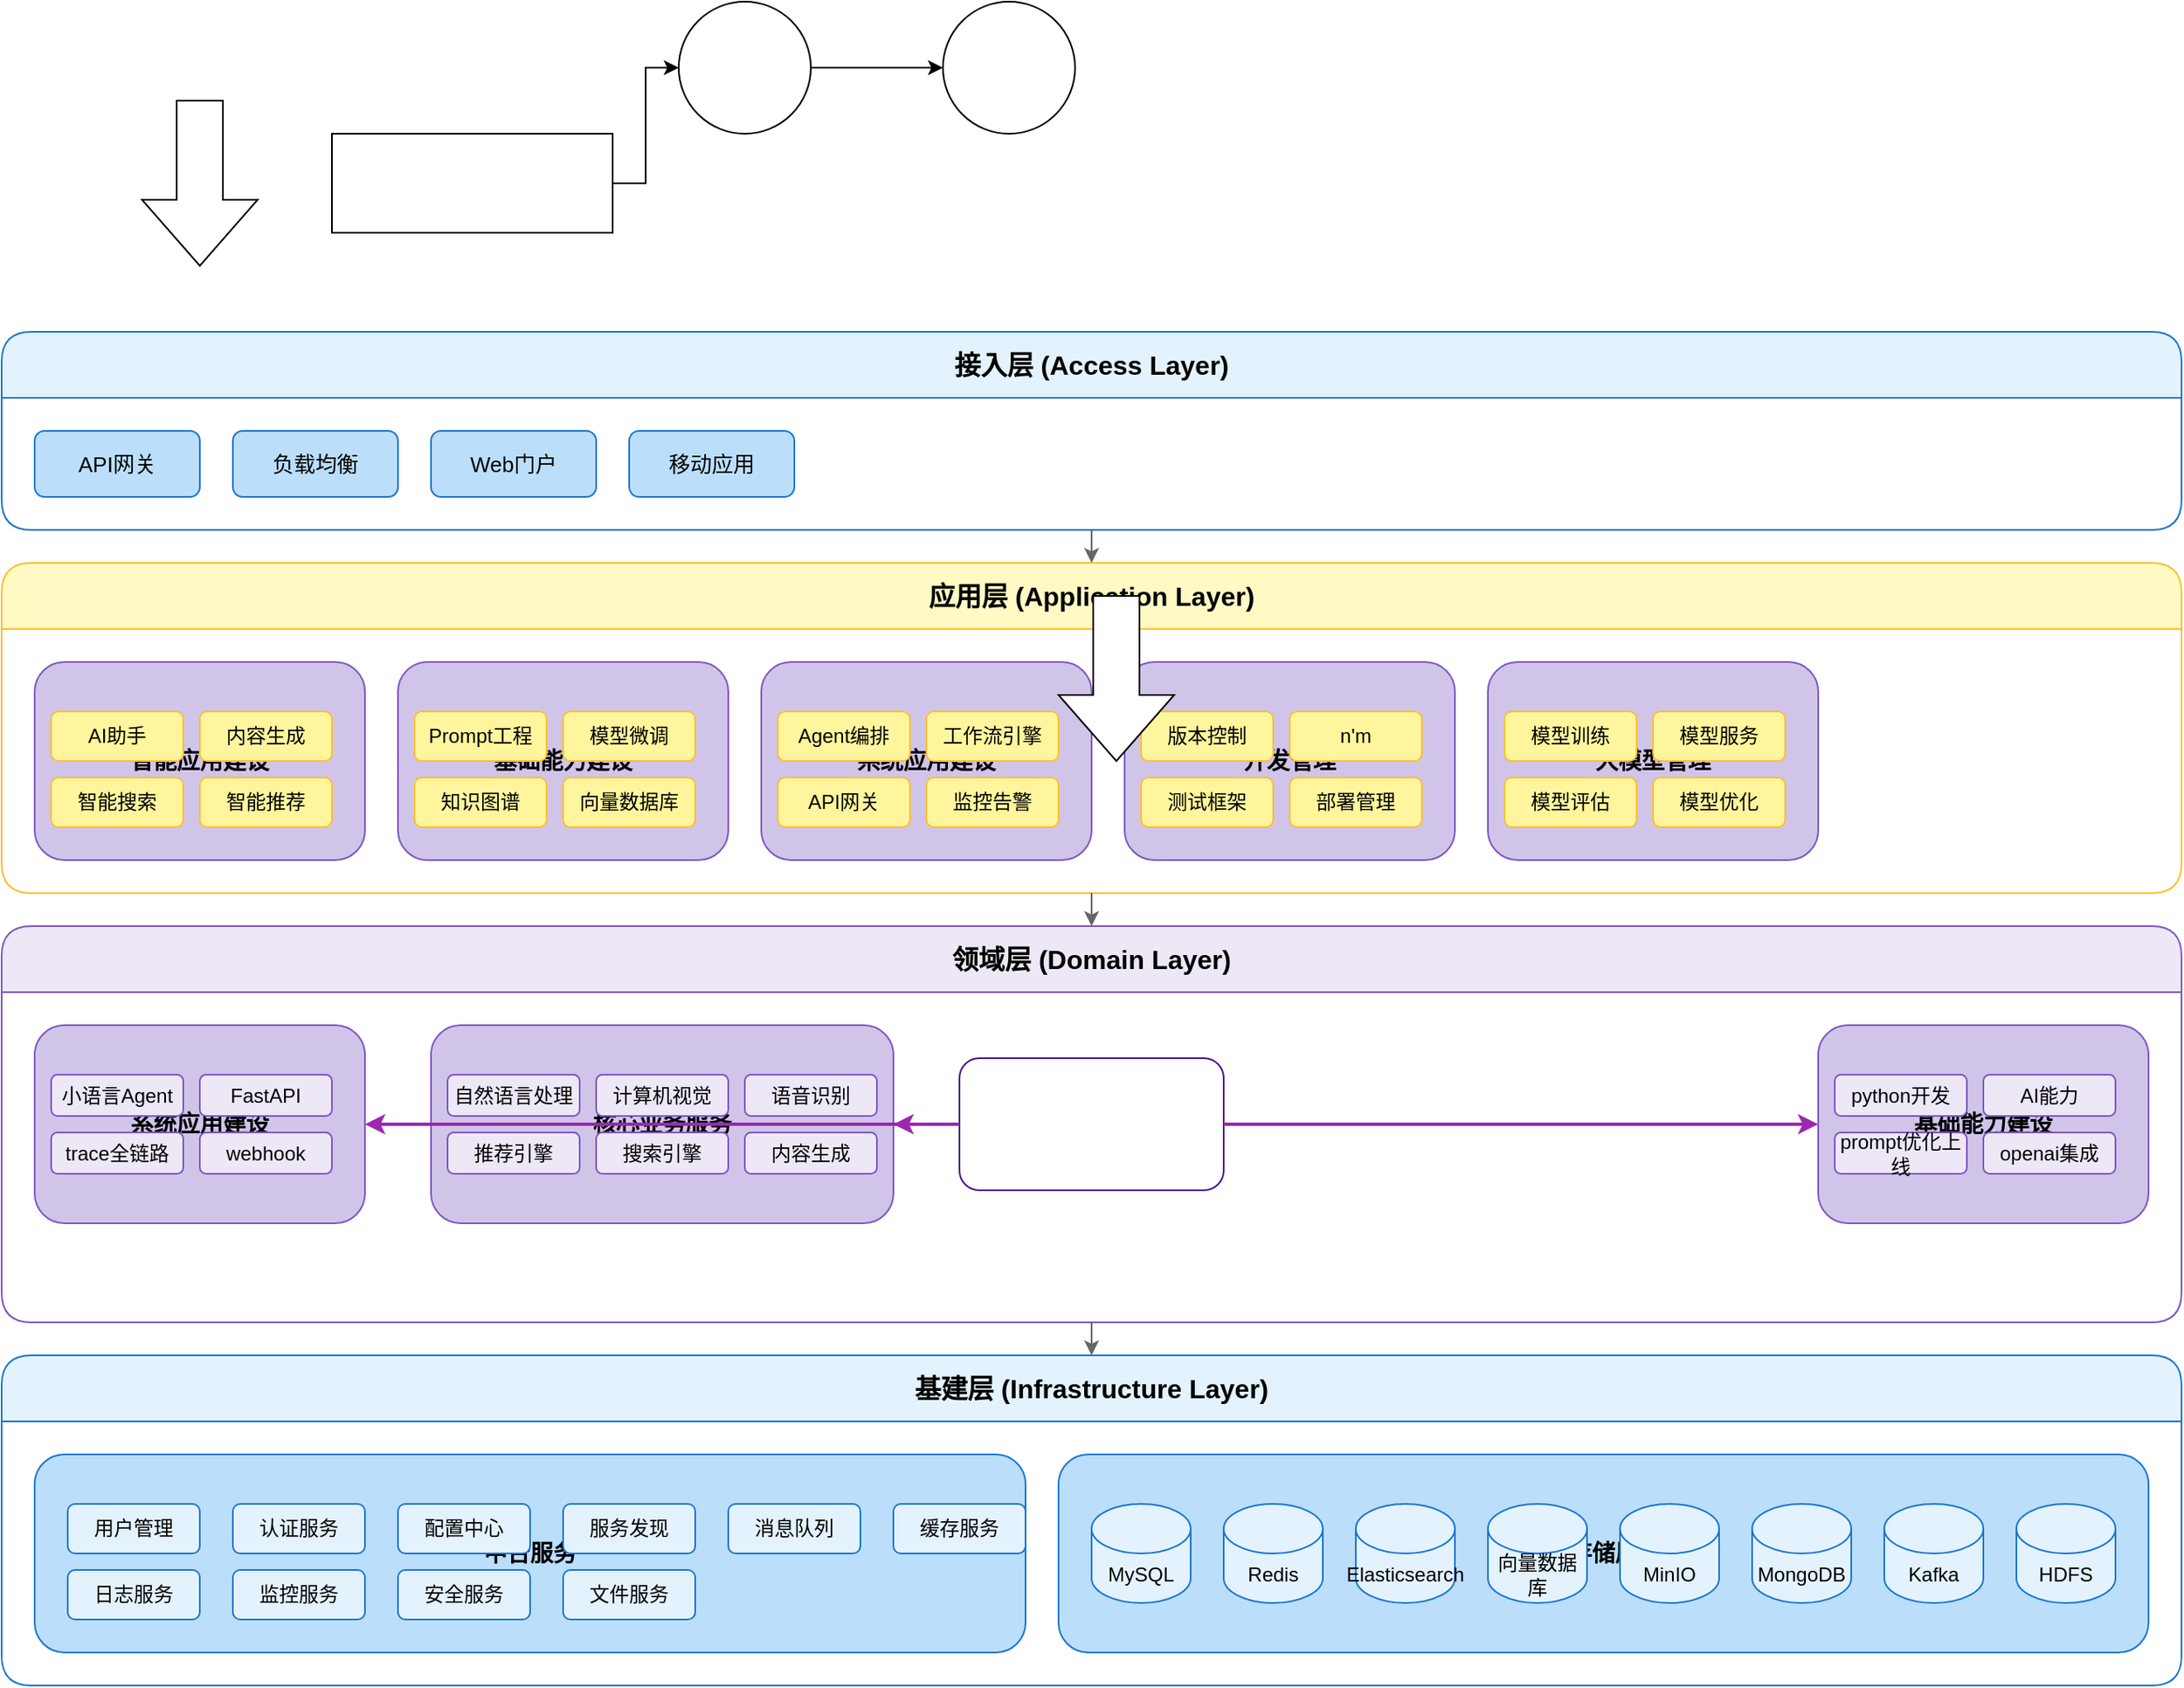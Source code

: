 <mxfile version="27.2.0">
  <diagram name="AI业务全景架构图" id="EYkGowaYEzDBcUyDAu71">
    <mxGraphModel dx="1426" dy="1966" grid="0" gridSize="10" guides="1" tooltips="1" connect="1" arrows="1" fold="1" page="1" pageScale="1" pageWidth="827" pageHeight="1169" background="none" math="0" shadow="0">
      <root>
        <mxCell id="0" />
        <mxCell id="1" parent="0" />
        <mxCell id="FgPwuLy-kUzGSYhEtQgn-1" value="接入层 (Access Layer)" style="swimlane;whiteSpace=wrap;html=1;fillColor=#e3f2fd;strokeColor=#1976d2;fontSize=16;fontStyle=1;startSize=40;rounded=1;" vertex="1" parent="1">
          <mxGeometry x="40" y="40" width="1320" height="120" as="geometry" />
        </mxCell>
        <mxCell id="FgPwuLy-kUzGSYhEtQgn-2" value="API网关" style="rounded=1;whiteSpace=wrap;html=1;fillColor=#bbdefb;strokeColor=#1976d2;fontSize=13;" vertex="1" parent="FgPwuLy-kUzGSYhEtQgn-1">
          <mxGeometry x="20" y="60" width="100" height="40" as="geometry" />
        </mxCell>
        <mxCell id="FgPwuLy-kUzGSYhEtQgn-3" value="负载均衡" style="rounded=1;whiteSpace=wrap;html=1;fillColor=#bbdefb;strokeColor=#1976d2;fontSize=13;" vertex="1" parent="FgPwuLy-kUzGSYhEtQgn-1">
          <mxGeometry x="140" y="60" width="100" height="40" as="geometry" />
        </mxCell>
        <mxCell id="FgPwuLy-kUzGSYhEtQgn-4" value="Web门户" style="rounded=1;whiteSpace=wrap;html=1;fillColor=#bbdefb;strokeColor=#1976d2;fontSize=13;" vertex="1" parent="FgPwuLy-kUzGSYhEtQgn-1">
          <mxGeometry x="260" y="60" width="100" height="40" as="geometry" />
        </mxCell>
        <mxCell id="FgPwuLy-kUzGSYhEtQgn-5" value="移动应用" style="rounded=1;whiteSpace=wrap;html=1;fillColor=#bbdefb;strokeColor=#1976d2;fontSize=13;" vertex="1" parent="FgPwuLy-kUzGSYhEtQgn-1">
          <mxGeometry x="380" y="60" width="100" height="40" as="geometry" />
        </mxCell>
        <mxCell id="FgPwuLy-kUzGSYhEtQgn-6" value="应用层 (Application Layer)" style="swimlane;whiteSpace=wrap;html=1;fillColor=#fff9c4;strokeColor=#fbc02d;fontSize=16;fontStyle=1;startSize=40;rounded=1;" vertex="1" parent="1">
          <mxGeometry x="40" y="180" width="1320" height="200" as="geometry" />
        </mxCell>
        <mxCell id="FgPwuLy-kUzGSYhEtQgn-7" value="智能应用建设" style="rounded=1;whiteSpace=wrap;html=1;fillColor=#d1c4e9;strokeColor=#7e57c2;fontSize=14;fontStyle=1;" vertex="1" parent="FgPwuLy-kUzGSYhEtQgn-6">
          <mxGeometry x="20" y="60" width="200" height="120" as="geometry" />
        </mxCell>
        <mxCell id="FgPwuLy-kUzGSYhEtQgn-8" value="AI助手" style="rounded=1;whiteSpace=wrap;html=1;fillColor=#fff59d;strokeColor=#fbc02d;fontSize=12;" vertex="1" parent="FgPwuLy-kUzGSYhEtQgn-7">
          <mxGeometry x="10" y="30" width="80" height="30" as="geometry" />
        </mxCell>
        <mxCell id="FgPwuLy-kUzGSYhEtQgn-9" value="内容生成" style="rounded=1;whiteSpace=wrap;html=1;fillColor=#fff59d;strokeColor=#fbc02d;fontSize=12;" vertex="1" parent="FgPwuLy-kUzGSYhEtQgn-7">
          <mxGeometry x="100" y="30" width="80" height="30" as="geometry" />
        </mxCell>
        <mxCell id="FgPwuLy-kUzGSYhEtQgn-10" value="智能搜索" style="rounded=1;whiteSpace=wrap;html=1;fillColor=#fff59d;strokeColor=#fbc02d;fontSize=12;" vertex="1" parent="FgPwuLy-kUzGSYhEtQgn-7">
          <mxGeometry x="10" y="70" width="80" height="30" as="geometry" />
        </mxCell>
        <mxCell id="FgPwuLy-kUzGSYhEtQgn-11" value="智能推荐" style="rounded=1;whiteSpace=wrap;html=1;fillColor=#fff59d;strokeColor=#fbc02d;fontSize=12;" vertex="1" parent="FgPwuLy-kUzGSYhEtQgn-7">
          <mxGeometry x="100" y="70" width="80" height="30" as="geometry" />
        </mxCell>
        <mxCell id="FgPwuLy-kUzGSYhEtQgn-12" value="基础能力建设" style="rounded=1;whiteSpace=wrap;html=1;fillColor=#d1c4e9;strokeColor=#7e57c2;fontSize=14;fontStyle=1;" vertex="1" parent="FgPwuLy-kUzGSYhEtQgn-6">
          <mxGeometry x="240" y="60" width="200" height="120" as="geometry" />
        </mxCell>
        <mxCell id="FgPwuLy-kUzGSYhEtQgn-13" value="Prompt工程" style="rounded=1;whiteSpace=wrap;html=1;fillColor=#fff59d;strokeColor=#fbc02d;fontSize=12;" vertex="1" parent="FgPwuLy-kUzGSYhEtQgn-12">
          <mxGeometry x="10" y="30" width="80" height="30" as="geometry" />
        </mxCell>
        <mxCell id="FgPwuLy-kUzGSYhEtQgn-14" value="模型微调" style="rounded=1;whiteSpace=wrap;html=1;fillColor=#fff59d;strokeColor=#fbc02d;fontSize=12;" vertex="1" parent="FgPwuLy-kUzGSYhEtQgn-12">
          <mxGeometry x="100" y="30" width="80" height="30" as="geometry" />
        </mxCell>
        <mxCell id="FgPwuLy-kUzGSYhEtQgn-15" value="知识图谱" style="rounded=1;whiteSpace=wrap;html=1;fillColor=#fff59d;strokeColor=#fbc02d;fontSize=12;" vertex="1" parent="FgPwuLy-kUzGSYhEtQgn-12">
          <mxGeometry x="10" y="70" width="80" height="30" as="geometry" />
        </mxCell>
        <mxCell id="FgPwuLy-kUzGSYhEtQgn-16" value="向量数据库" style="rounded=1;whiteSpace=wrap;html=1;fillColor=#fff59d;strokeColor=#fbc02d;fontSize=12;" vertex="1" parent="FgPwuLy-kUzGSYhEtQgn-12">
          <mxGeometry x="100" y="70" width="80" height="30" as="geometry" />
        </mxCell>
        <mxCell id="FgPwuLy-kUzGSYhEtQgn-17" value="系统应用建设" style="rounded=1;whiteSpace=wrap;html=1;fillColor=#d1c4e9;strokeColor=#7e57c2;fontSize=14;fontStyle=1;" vertex="1" parent="FgPwuLy-kUzGSYhEtQgn-6">
          <mxGeometry x="460" y="60" width="200" height="120" as="geometry" />
        </mxCell>
        <mxCell id="FgPwuLy-kUzGSYhEtQgn-18" value="Agent编排" style="rounded=1;whiteSpace=wrap;html=1;fillColor=#fff59d;strokeColor=#fbc02d;fontSize=12;" vertex="1" parent="FgPwuLy-kUzGSYhEtQgn-17">
          <mxGeometry x="10" y="30" width="80" height="30" as="geometry" />
        </mxCell>
        <mxCell id="FgPwuLy-kUzGSYhEtQgn-19" value="工作流引擎" style="rounded=1;whiteSpace=wrap;html=1;fillColor=#fff59d;strokeColor=#fbc02d;fontSize=12;" vertex="1" parent="FgPwuLy-kUzGSYhEtQgn-17">
          <mxGeometry x="100" y="30" width="80" height="30" as="geometry" />
        </mxCell>
        <mxCell id="FgPwuLy-kUzGSYhEtQgn-20" value="API网关" style="rounded=1;whiteSpace=wrap;html=1;fillColor=#fff59d;strokeColor=#fbc02d;fontSize=12;" vertex="1" parent="FgPwuLy-kUzGSYhEtQgn-17">
          <mxGeometry x="10" y="70" width="80" height="30" as="geometry" />
        </mxCell>
        <mxCell id="FgPwuLy-kUzGSYhEtQgn-21" value="监控告警" style="rounded=1;whiteSpace=wrap;html=1;fillColor=#fff59d;strokeColor=#fbc02d;fontSize=12;" vertex="1" parent="FgPwuLy-kUzGSYhEtQgn-17">
          <mxGeometry x="100" y="70" width="80" height="30" as="geometry" />
        </mxCell>
        <mxCell id="FgPwuLy-kUzGSYhEtQgn-22" value="开发管理" style="rounded=1;whiteSpace=wrap;html=1;fillColor=#d1c4e9;strokeColor=#7e57c2;fontSize=14;fontStyle=1;" vertex="1" parent="FgPwuLy-kUzGSYhEtQgn-6">
          <mxGeometry x="680" y="60" width="200" height="120" as="geometry" />
        </mxCell>
        <mxCell id="FgPwuLy-kUzGSYhEtQgn-23" value="版本控制" style="rounded=1;whiteSpace=wrap;html=1;fillColor=#fff59d;strokeColor=#fbc02d;fontSize=12;" vertex="1" parent="FgPwuLy-kUzGSYhEtQgn-22">
          <mxGeometry x="10" y="30" width="80" height="30" as="geometry" />
        </mxCell>
        <mxCell id="FgPwuLy-kUzGSYhEtQgn-24" value="n&#39;m" style="rounded=1;whiteSpace=wrap;html=1;fillColor=#fff59d;strokeColor=#fbc02d;fontSize=12;" vertex="1" parent="FgPwuLy-kUzGSYhEtQgn-22">
          <mxGeometry x="100" y="30" width="80" height="30" as="geometry" />
        </mxCell>
        <mxCell id="FgPwuLy-kUzGSYhEtQgn-25" value="测试框架" style="rounded=1;whiteSpace=wrap;html=1;fillColor=#fff59d;strokeColor=#fbc02d;fontSize=12;" vertex="1" parent="FgPwuLy-kUzGSYhEtQgn-22">
          <mxGeometry x="10" y="70" width="80" height="30" as="geometry" />
        </mxCell>
        <mxCell id="FgPwuLy-kUzGSYhEtQgn-26" value="部署管理" style="rounded=1;whiteSpace=wrap;html=1;fillColor=#fff59d;strokeColor=#fbc02d;fontSize=12;" vertex="1" parent="FgPwuLy-kUzGSYhEtQgn-22">
          <mxGeometry x="100" y="70" width="80" height="30" as="geometry" />
        </mxCell>
        <mxCell id="FgPwuLy-kUzGSYhEtQgn-27" value="大模型管理" style="rounded=1;whiteSpace=wrap;html=1;fillColor=#d1c4e9;strokeColor=#7e57c2;fontSize=14;fontStyle=1;" vertex="1" parent="FgPwuLy-kUzGSYhEtQgn-6">
          <mxGeometry x="900" y="60" width="200" height="120" as="geometry" />
        </mxCell>
        <mxCell id="FgPwuLy-kUzGSYhEtQgn-28" value="模型训练" style="rounded=1;whiteSpace=wrap;html=1;fillColor=#fff59d;strokeColor=#fbc02d;fontSize=12;" vertex="1" parent="FgPwuLy-kUzGSYhEtQgn-27">
          <mxGeometry x="10" y="30" width="80" height="30" as="geometry" />
        </mxCell>
        <mxCell id="FgPwuLy-kUzGSYhEtQgn-29" value="模型服务" style="rounded=1;whiteSpace=wrap;html=1;fillColor=#fff59d;strokeColor=#fbc02d;fontSize=12;" vertex="1" parent="FgPwuLy-kUzGSYhEtQgn-27">
          <mxGeometry x="100" y="30" width="80" height="30" as="geometry" />
        </mxCell>
        <mxCell id="FgPwuLy-kUzGSYhEtQgn-30" value="模型评估" style="rounded=1;whiteSpace=wrap;html=1;fillColor=#fff59d;strokeColor=#fbc02d;fontSize=12;" vertex="1" parent="FgPwuLy-kUzGSYhEtQgn-27">
          <mxGeometry x="10" y="70" width="80" height="30" as="geometry" />
        </mxCell>
        <mxCell id="FgPwuLy-kUzGSYhEtQgn-31" value="模型优化" style="rounded=1;whiteSpace=wrap;html=1;fillColor=#fff59d;strokeColor=#fbc02d;fontSize=12;" vertex="1" parent="FgPwuLy-kUzGSYhEtQgn-27">
          <mxGeometry x="100" y="70" width="80" height="30" as="geometry" />
        </mxCell>
        <mxCell id="FgPwuLy-kUzGSYhEtQgn-32" value="领域层 (Domain Layer)" style="swimlane;whiteSpace=wrap;html=1;fillColor=#ede7f6;strokeColor=#7e57c2;fontSize=16;fontStyle=1;startSize=40;rounded=1;" vertex="1" parent="1">
          <mxGeometry x="40" y="400" width="1320" height="240" as="geometry" />
        </mxCell>
        <mxCell id="FgPwuLy-kUzGSYhEtQgn-33" value="AI业务全景" style="rounded=1;whiteSpace=wrap;html=1;fillColor=default;strokeColor=#4a148c;fontSize=16;fontStyle=1;fontColor=white;gradientColor=none;" vertex="1" parent="FgPwuLy-kUzGSYhEtQgn-32">
          <mxGeometry x="580" y="80" width="160" height="80" as="geometry" />
        </mxCell>
        <mxCell id="FgPwuLy-kUzGSYhEtQgn-34" value="系统应用建设" style="rounded=1;whiteSpace=wrap;html=1;fillColor=#d1c4e9;strokeColor=#7e57c2;fontSize=14;fontStyle=1;" vertex="1" parent="FgPwuLy-kUzGSYhEtQgn-32">
          <mxGeometry x="20" y="60" width="200" height="120" as="geometry" />
        </mxCell>
        <mxCell id="FgPwuLy-kUzGSYhEtQgn-35" value="小语言Agent" style="rounded=1;whiteSpace=wrap;html=1;fillColor=#ede7f6;strokeColor=#7e57c2;fontSize=12;" vertex="1" parent="FgPwuLy-kUzGSYhEtQgn-34">
          <mxGeometry x="10" y="30" width="80" height="25" as="geometry" />
        </mxCell>
        <mxCell id="FgPwuLy-kUzGSYhEtQgn-36" value="FastAPI" style="rounded=1;whiteSpace=wrap;html=1;fillColor=#ede7f6;strokeColor=#7e57c2;fontSize=12;" vertex="1" parent="FgPwuLy-kUzGSYhEtQgn-34">
          <mxGeometry x="100" y="30" width="80" height="25" as="geometry" />
        </mxCell>
        <mxCell id="FgPwuLy-kUzGSYhEtQgn-37" value="trace全链路" style="rounded=1;whiteSpace=wrap;html=1;fillColor=#ede7f6;strokeColor=#7e57c2;fontSize=12;" vertex="1" parent="FgPwuLy-kUzGSYhEtQgn-34">
          <mxGeometry x="10" y="65" width="80" height="25" as="geometry" />
        </mxCell>
        <mxCell id="FgPwuLy-kUzGSYhEtQgn-38" value="webhook" style="rounded=1;whiteSpace=wrap;html=1;fillColor=#ede7f6;strokeColor=#7e57c2;fontSize=12;" vertex="1" parent="FgPwuLy-kUzGSYhEtQgn-34">
          <mxGeometry x="100" y="65" width="80" height="25" as="geometry" />
        </mxCell>
        <mxCell id="FgPwuLy-kUzGSYhEtQgn-39" value="基础能力建设" style="rounded=1;whiteSpace=wrap;html=1;fillColor=#d1c4e9;strokeColor=#7e57c2;fontSize=14;fontStyle=1;" vertex="1" parent="FgPwuLy-kUzGSYhEtQgn-32">
          <mxGeometry x="1100" y="60" width="200" height="120" as="geometry" />
        </mxCell>
        <mxCell id="FgPwuLy-kUzGSYhEtQgn-40" value="python开发" style="rounded=1;whiteSpace=wrap;html=1;fillColor=#ede7f6;strokeColor=#7e57c2;fontSize=12;" vertex="1" parent="FgPwuLy-kUzGSYhEtQgn-39">
          <mxGeometry x="10" y="30" width="80" height="25" as="geometry" />
        </mxCell>
        <mxCell id="FgPwuLy-kUzGSYhEtQgn-41" value="AI能力" style="rounded=1;whiteSpace=wrap;html=1;fillColor=#ede7f6;strokeColor=#7e57c2;fontSize=12;" vertex="1" parent="FgPwuLy-kUzGSYhEtQgn-39">
          <mxGeometry x="100" y="30" width="80" height="25" as="geometry" />
        </mxCell>
        <mxCell id="FgPwuLy-kUzGSYhEtQgn-42" value="prompt优化上线" style="rounded=1;whiteSpace=wrap;html=1;fillColor=#ede7f6;strokeColor=#7e57c2;fontSize=12;" vertex="1" parent="FgPwuLy-kUzGSYhEtQgn-39">
          <mxGeometry x="10" y="65" width="80" height="25" as="geometry" />
        </mxCell>
        <mxCell id="FgPwuLy-kUzGSYhEtQgn-43" value="openai集成" style="rounded=1;whiteSpace=wrap;html=1;fillColor=#ede7f6;strokeColor=#7e57c2;fontSize=12;" vertex="1" parent="FgPwuLy-kUzGSYhEtQgn-39">
          <mxGeometry x="100" y="65" width="80" height="25" as="geometry" />
        </mxCell>
        <mxCell id="FgPwuLy-kUzGSYhEtQgn-44" value="核心业务服务" style="rounded=1;whiteSpace=wrap;html=1;fillColor=#d1c4e9;strokeColor=#7e57c2;fontSize=14;fontStyle=1;" vertex="1" parent="FgPwuLy-kUzGSYhEtQgn-32">
          <mxGeometry x="260" y="60" width="280" height="120" as="geometry" />
        </mxCell>
        <mxCell id="FgPwuLy-kUzGSYhEtQgn-45" value="自然语言处理" style="rounded=1;whiteSpace=wrap;html=1;fillColor=#ede7f6;strokeColor=#7e57c2;fontSize=12;" vertex="1" parent="FgPwuLy-kUzGSYhEtQgn-44">
          <mxGeometry x="10" y="30" width="80" height="25" as="geometry" />
        </mxCell>
        <mxCell id="FgPwuLy-kUzGSYhEtQgn-46" value="计算机视觉" style="rounded=1;whiteSpace=wrap;html=1;fillColor=#ede7f6;strokeColor=#7e57c2;fontSize=12;" vertex="1" parent="FgPwuLy-kUzGSYhEtQgn-44">
          <mxGeometry x="100" y="30" width="80" height="25" as="geometry" />
        </mxCell>
        <mxCell id="FgPwuLy-kUzGSYhEtQgn-47" value="语音识别" style="rounded=1;whiteSpace=wrap;html=1;fillColor=#ede7f6;strokeColor=#7e57c2;fontSize=12;" vertex="1" parent="FgPwuLy-kUzGSYhEtQgn-44">
          <mxGeometry x="190" y="30" width="80" height="25" as="geometry" />
        </mxCell>
        <mxCell id="FgPwuLy-kUzGSYhEtQgn-48" value="推荐引擎" style="rounded=1;whiteSpace=wrap;html=1;fillColor=#ede7f6;strokeColor=#7e57c2;fontSize=12;" vertex="1" parent="FgPwuLy-kUzGSYhEtQgn-44">
          <mxGeometry x="10" y="65" width="80" height="25" as="geometry" />
        </mxCell>
        <mxCell id="FgPwuLy-kUzGSYhEtQgn-49" value="搜索引擎" style="rounded=1;whiteSpace=wrap;html=1;fillColor=#ede7f6;strokeColor=#7e57c2;fontSize=12;" vertex="1" parent="FgPwuLy-kUzGSYhEtQgn-44">
          <mxGeometry x="100" y="65" width="80" height="25" as="geometry" />
        </mxCell>
        <mxCell id="FgPwuLy-kUzGSYhEtQgn-50" value="内容生成" style="rounded=1;whiteSpace=wrap;html=1;fillColor=#ede7f6;strokeColor=#7e57c2;fontSize=12;" vertex="1" parent="FgPwuLy-kUzGSYhEtQgn-44">
          <mxGeometry x="190" y="65" width="80" height="25" as="geometry" />
        </mxCell>
        <mxCell id="FgPwuLy-kUzGSYhEtQgn-51" value="基建层 (Infrastructure Layer)" style="swimlane;whiteSpace=wrap;html=1;fillColor=#e3f2fd;strokeColor=#1976d2;fontSize=16;fontStyle=1;startSize=40;rounded=1;" vertex="1" parent="1">
          <mxGeometry x="40" y="660" width="1320" height="200" as="geometry" />
        </mxCell>
        <mxCell id="FgPwuLy-kUzGSYhEtQgn-52" value="中台服务" style="rounded=1;whiteSpace=wrap;html=1;fillColor=#bbdefb;strokeColor=#1976d2;fontSize=14;fontStyle=1;" vertex="1" parent="FgPwuLy-kUzGSYhEtQgn-51">
          <mxGeometry x="20" y="60" width="600" height="120" as="geometry" />
        </mxCell>
        <mxCell id="FgPwuLy-kUzGSYhEtQgn-53" value="用户管理" style="rounded=1;whiteSpace=wrap;html=1;fillColor=#e3f2fd;strokeColor=#1976d2;fontSize=12;" vertex="1" parent="FgPwuLy-kUzGSYhEtQgn-52">
          <mxGeometry x="20" y="30" width="80" height="30" as="geometry" />
        </mxCell>
        <mxCell id="FgPwuLy-kUzGSYhEtQgn-54" value="认证服务" style="rounded=1;whiteSpace=wrap;html=1;fillColor=#e3f2fd;strokeColor=#1976d2;fontSize=12;" vertex="1" parent="FgPwuLy-kUzGSYhEtQgn-52">
          <mxGeometry x="120" y="30" width="80" height="30" as="geometry" />
        </mxCell>
        <mxCell id="FgPwuLy-kUzGSYhEtQgn-55" value="配置中心" style="rounded=1;whiteSpace=wrap;html=1;fillColor=#e3f2fd;strokeColor=#1976d2;fontSize=12;" vertex="1" parent="FgPwuLy-kUzGSYhEtQgn-52">
          <mxGeometry x="220" y="30" width="80" height="30" as="geometry" />
        </mxCell>
        <mxCell id="FgPwuLy-kUzGSYhEtQgn-56" value="服务发现" style="rounded=1;whiteSpace=wrap;html=1;fillColor=#e3f2fd;strokeColor=#1976d2;fontSize=12;" vertex="1" parent="FgPwuLy-kUzGSYhEtQgn-52">
          <mxGeometry x="320" y="30" width="80" height="30" as="geometry" />
        </mxCell>
        <mxCell id="FgPwuLy-kUzGSYhEtQgn-57" value="消息队列" style="rounded=1;whiteSpace=wrap;html=1;fillColor=#e3f2fd;strokeColor=#1976d2;fontSize=12;" vertex="1" parent="FgPwuLy-kUzGSYhEtQgn-52">
          <mxGeometry x="420" y="30" width="80" height="30" as="geometry" />
        </mxCell>
        <mxCell id="FgPwuLy-kUzGSYhEtQgn-58" value="缓存服务" style="rounded=1;whiteSpace=wrap;html=1;fillColor=#e3f2fd;strokeColor=#1976d2;fontSize=12;" vertex="1" parent="FgPwuLy-kUzGSYhEtQgn-52">
          <mxGeometry x="520" y="30" width="80" height="30" as="geometry" />
        </mxCell>
        <mxCell id="FgPwuLy-kUzGSYhEtQgn-59" value="日志服务" style="rounded=1;whiteSpace=wrap;html=1;fillColor=#e3f2fd;strokeColor=#1976d2;fontSize=12;" vertex="1" parent="FgPwuLy-kUzGSYhEtQgn-52">
          <mxGeometry x="20" y="70" width="80" height="30" as="geometry" />
        </mxCell>
        <mxCell id="FgPwuLy-kUzGSYhEtQgn-60" value="监控服务" style="rounded=1;whiteSpace=wrap;html=1;fillColor=#e3f2fd;strokeColor=#1976d2;fontSize=12;" vertex="1" parent="FgPwuLy-kUzGSYhEtQgn-52">
          <mxGeometry x="120" y="70" width="80" height="30" as="geometry" />
        </mxCell>
        <mxCell id="FgPwuLy-kUzGSYhEtQgn-61" value="安全服务" style="rounded=1;whiteSpace=wrap;html=1;fillColor=#e3f2fd;strokeColor=#1976d2;fontSize=12;" vertex="1" parent="FgPwuLy-kUzGSYhEtQgn-52">
          <mxGeometry x="220" y="70" width="80" height="30" as="geometry" />
        </mxCell>
        <mxCell id="FgPwuLy-kUzGSYhEtQgn-62" value="文件服务" style="rounded=1;whiteSpace=wrap;html=1;fillColor=#e3f2fd;strokeColor=#1976d2;fontSize=12;" vertex="1" parent="FgPwuLy-kUzGSYhEtQgn-52">
          <mxGeometry x="320" y="70" width="80" height="30" as="geometry" />
        </mxCell>
        <mxCell id="FgPwuLy-kUzGSYhEtQgn-63" value="存储层" style="rounded=1;whiteSpace=wrap;html=1;fillColor=#bbdefb;strokeColor=#1976d2;fontSize=14;fontStyle=1;" vertex="1" parent="FgPwuLy-kUzGSYhEtQgn-51">
          <mxGeometry x="640" y="60" width="660" height="120" as="geometry" />
        </mxCell>
        <mxCell id="FgPwuLy-kUzGSYhEtQgn-64" value="MySQL" style="shape=cylinder3;whiteSpace=wrap;html=1;boundedLbl=1;backgroundOutline=1;size=15;fillColor=#e3f2fd;strokeColor=#1976d2;fontSize=12;" vertex="1" parent="FgPwuLy-kUzGSYhEtQgn-63">
          <mxGeometry x="20" y="30" width="60" height="60" as="geometry" />
        </mxCell>
        <mxCell id="FgPwuLy-kUzGSYhEtQgn-65" value="Redis" style="shape=cylinder3;whiteSpace=wrap;html=1;boundedLbl=1;backgroundOutline=1;size=15;fillColor=#e3f2fd;strokeColor=#1976d2;fontSize=12;" vertex="1" parent="FgPwuLy-kUzGSYhEtQgn-63">
          <mxGeometry x="100" y="30" width="60" height="60" as="geometry" />
        </mxCell>
        <mxCell id="FgPwuLy-kUzGSYhEtQgn-66" value="Elasticsearch" style="shape=cylinder3;whiteSpace=wrap;html=1;boundedLbl=1;backgroundOutline=1;size=15;fillColor=#e3f2fd;strokeColor=#1976d2;fontSize=12;" vertex="1" parent="FgPwuLy-kUzGSYhEtQgn-63">
          <mxGeometry x="180" y="30" width="60" height="60" as="geometry" />
        </mxCell>
        <mxCell id="FgPwuLy-kUzGSYhEtQgn-67" value="向量数据库" style="shape=cylinder3;whiteSpace=wrap;html=1;boundedLbl=1;backgroundOutline=1;size=15;fillColor=#e3f2fd;strokeColor=#1976d2;fontSize=12;" vertex="1" parent="FgPwuLy-kUzGSYhEtQgn-63">
          <mxGeometry x="260" y="30" width="60" height="60" as="geometry" />
        </mxCell>
        <mxCell id="FgPwuLy-kUzGSYhEtQgn-68" value="MinIO" style="shape=cylinder3;whiteSpace=wrap;html=1;boundedLbl=1;backgroundOutline=1;size=15;fillColor=#e3f2fd;strokeColor=#1976d2;fontSize=12;" vertex="1" parent="FgPwuLy-kUzGSYhEtQgn-63">
          <mxGeometry x="340" y="30" width="60" height="60" as="geometry" />
        </mxCell>
        <mxCell id="FgPwuLy-kUzGSYhEtQgn-69" value="MongoDB" style="shape=cylinder3;whiteSpace=wrap;html=1;boundedLbl=1;backgroundOutline=1;size=15;fillColor=#e3f2fd;strokeColor=#1976d2;fontSize=12;" vertex="1" parent="FgPwuLy-kUzGSYhEtQgn-63">
          <mxGeometry x="420" y="30" width="60" height="60" as="geometry" />
        </mxCell>
        <mxCell id="FgPwuLy-kUzGSYhEtQgn-70" value="Kafka" style="shape=cylinder3;whiteSpace=wrap;html=1;boundedLbl=1;backgroundOutline=1;size=15;fillColor=#e3f2fd;strokeColor=#1976d2;fontSize=12;" vertex="1" parent="FgPwuLy-kUzGSYhEtQgn-63">
          <mxGeometry x="500" y="30" width="60" height="60" as="geometry" />
        </mxCell>
        <mxCell id="FgPwuLy-kUzGSYhEtQgn-71" value="HDFS" style="shape=cylinder3;whiteSpace=wrap;html=1;boundedLbl=1;backgroundOutline=1;size=15;fillColor=#e3f2fd;strokeColor=#1976d2;fontSize=12;" vertex="1" parent="FgPwuLy-kUzGSYhEtQgn-63">
          <mxGeometry x="580" y="30" width="60" height="60" as="geometry" />
        </mxCell>
        <mxCell id="FgPwuLy-kUzGSYhEtQgn-72" value="" style="endArrow=classic;html=1;rounded=0;exitX=0.5;exitY=1;exitDx=0;exitDy=0;entryX=0.5;entryY=0;entryDx=0;entryDy=0;strokeColor=#666666;" edge="1" parent="1" source="FgPwuLy-kUzGSYhEtQgn-1" target="FgPwuLy-kUzGSYhEtQgn-6">
          <mxGeometry width="50" height="50" relative="1" as="geometry">
            <mxPoint x="700" y="300" as="sourcePoint" />
            <mxPoint x="750" y="250" as="targetPoint" />
          </mxGeometry>
        </mxCell>
        <mxCell id="FgPwuLy-kUzGSYhEtQgn-73" value="" style="endArrow=classic;html=1;rounded=0;exitX=0.5;exitY=1;exitDx=0;exitDy=0;entryX=0.5;entryY=0;entryDx=0;entryDy=0;strokeColor=#666666;" edge="1" parent="1" source="FgPwuLy-kUzGSYhEtQgn-6" target="FgPwuLy-kUzGSYhEtQgn-32">
          <mxGeometry width="50" height="50" relative="1" as="geometry">
            <mxPoint x="700" y="420" as="sourcePoint" />
            <mxPoint x="750" y="370" as="targetPoint" />
          </mxGeometry>
        </mxCell>
        <mxCell id="FgPwuLy-kUzGSYhEtQgn-74" value="" style="endArrow=classic;html=1;rounded=0;exitX=0.5;exitY=1;exitDx=0;exitDy=0;entryX=0.5;entryY=0;entryDx=0;entryDy=0;strokeColor=#666666;" edge="1" parent="1" source="FgPwuLy-kUzGSYhEtQgn-32" target="FgPwuLy-kUzGSYhEtQgn-51">
          <mxGeometry width="50" height="50" relative="1" as="geometry">
            <mxPoint x="700" y="680" as="sourcePoint" />
            <mxPoint x="750" y="630" as="targetPoint" />
          </mxGeometry>
        </mxCell>
        <mxCell id="FgPwuLy-kUzGSYhEtQgn-75" value="" style="endArrow=classic;html=1;rounded=0;exitX=0;exitY=0.5;exitDx=0;exitDy=0;entryX=1;entryY=0.5;entryDx=0;entryDy=0;strokeColor=#9c27b0;strokeWidth=2;" edge="1" parent="1" source="FgPwuLy-kUzGSYhEtQgn-33" target="FgPwuLy-kUzGSYhEtQgn-34">
          <mxGeometry width="50" height="50" relative="1" as="geometry">
            <mxPoint x="560" y="520" as="sourcePoint" />
            <mxPoint x="240" y="520" as="targetPoint" />
          </mxGeometry>
        </mxCell>
        <mxCell id="FgPwuLy-kUzGSYhEtQgn-76" value="" style="endArrow=classic;html=1;rounded=0;exitX=1;exitY=0.5;exitDx=0;exitDy=0;entryX=0;entryY=0.5;entryDx=0;entryDy=0;strokeColor=#9c27b0;strokeWidth=2;" edge="1" parent="1" source="FgPwuLy-kUzGSYhEtQgn-33" target="FgPwuLy-kUzGSYhEtQgn-39">
          <mxGeometry width="50" height="50" relative="1" as="geometry">
            <mxPoint x="760" y="520" as="sourcePoint" />
            <mxPoint x="1100" y="520" as="targetPoint" />
          </mxGeometry>
        </mxCell>
        <mxCell id="FgPwuLy-kUzGSYhEtQgn-77" value="" style="endArrow=classic;html=1;rounded=0;exitX=0;exitY=0.5;exitDx=0;exitDy=0;entryX=1;entryY=0.5;entryDx=0;entryDy=0;strokeColor=#9c27b0;strokeWidth=2;" edge="1" parent="1" source="FgPwuLy-kUzGSYhEtQgn-33" target="FgPwuLy-kUzGSYhEtQgn-44">
          <mxGeometry width="50" height="50" relative="1" as="geometry">
            <mxPoint x="580" y="520" as="sourcePoint" />
            <mxPoint x="540" y="520" as="targetPoint" />
          </mxGeometry>
        </mxCell>
        <mxCell id="FgPwuLy-kUzGSYhEtQgn-80" value="" style="edgeStyle=orthogonalEdgeStyle;rounded=0;orthogonalLoop=1;jettySize=auto;html=1;" edge="1" parent="1" source="FgPwuLy-kUzGSYhEtQgn-78" target="FgPwuLy-kUzGSYhEtQgn-79">
          <mxGeometry relative="1" as="geometry" />
        </mxCell>
        <mxCell id="FgPwuLy-kUzGSYhEtQgn-78" value="" style="rounded=0;whiteSpace=wrap;html=1;" vertex="1" parent="1">
          <mxGeometry x="240" y="-80" width="170" height="60" as="geometry" />
        </mxCell>
        <mxCell id="FgPwuLy-kUzGSYhEtQgn-82" value="" style="edgeStyle=orthogonalEdgeStyle;rounded=0;orthogonalLoop=1;jettySize=auto;html=1;" edge="1" parent="1" source="FgPwuLy-kUzGSYhEtQgn-79" target="FgPwuLy-kUzGSYhEtQgn-81">
          <mxGeometry relative="1" as="geometry" />
        </mxCell>
        <mxCell id="FgPwuLy-kUzGSYhEtQgn-79" value="" style="ellipse;whiteSpace=wrap;html=1;rounded=0;" vertex="1" parent="1">
          <mxGeometry x="450" y="-160" width="80" height="80" as="geometry" />
        </mxCell>
        <mxCell id="FgPwuLy-kUzGSYhEtQgn-81" value="" style="ellipse;whiteSpace=wrap;html=1;rounded=0;" vertex="1" parent="1">
          <mxGeometry x="610" y="-160" width="80" height="80" as="geometry" />
        </mxCell>
        <mxCell id="FgPwuLy-kUzGSYhEtQgn-83" value="" style="html=1;shadow=0;dashed=0;align=center;verticalAlign=middle;shape=mxgraph.arrows2.arrow;dy=0.6;dx=40;direction=south;notch=0;" vertex="1" parent="1">
          <mxGeometry x="680" y="200" width="70" height="100" as="geometry" />
        </mxCell>
        <mxCell id="FgPwuLy-kUzGSYhEtQgn-84" value="" style="html=1;shadow=0;dashed=0;align=center;verticalAlign=middle;shape=mxgraph.arrows2.arrow;dy=0.6;dx=40;direction=south;notch=0;" vertex="1" parent="1">
          <mxGeometry x="125" y="-100" width="70" height="100" as="geometry" />
        </mxCell>
      </root>
    </mxGraphModel>
  </diagram>
</mxfile>
